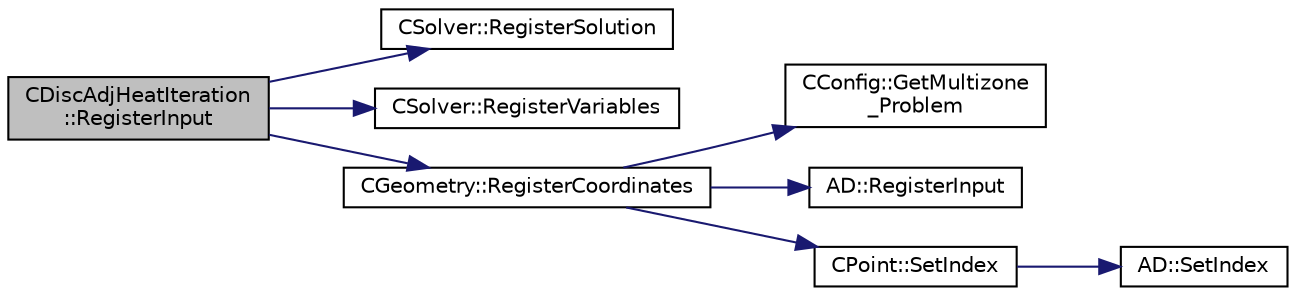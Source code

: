digraph "CDiscAdjHeatIteration::RegisterInput"
{
  edge [fontname="Helvetica",fontsize="10",labelfontname="Helvetica",labelfontsize="10"];
  node [fontname="Helvetica",fontsize="10",shape=record];
  rankdir="LR";
  Node91 [label="CDiscAdjHeatIteration\l::RegisterInput",height=0.2,width=0.4,color="black", fillcolor="grey75", style="filled", fontcolor="black"];
  Node91 -> Node92 [color="midnightblue",fontsize="10",style="solid",fontname="Helvetica"];
  Node92 [label="CSolver::RegisterSolution",height=0.2,width=0.4,color="black", fillcolor="white", style="filled",URL="$class_c_solver.html#afc316bafa66423b9c0a6391e1f4bb71e",tooltip="A virtual member. "];
  Node91 -> Node93 [color="midnightblue",fontsize="10",style="solid",fontname="Helvetica"];
  Node93 [label="CSolver::RegisterVariables",height=0.2,width=0.4,color="black", fillcolor="white", style="filled",URL="$class_c_solver.html#a39522e405ec20fdfe283a3b263c9ce3b",tooltip="A virtual member. "];
  Node91 -> Node94 [color="midnightblue",fontsize="10",style="solid",fontname="Helvetica"];
  Node94 [label="CGeometry::RegisterCoordinates",height=0.2,width=0.4,color="black", fillcolor="white", style="filled",URL="$class_c_geometry.html#a335405024cbc91d79429d60394d55af2",tooltip="Register the coordinates of the mesh nodes. "];
  Node94 -> Node95 [color="midnightblue",fontsize="10",style="solid",fontname="Helvetica"];
  Node95 [label="CConfig::GetMultizone\l_Problem",height=0.2,width=0.4,color="black", fillcolor="white", style="filled",URL="$class_c_config.html#ad9233b666b21e43c18592925be61cc9b",tooltip="Get whether the simulation we are running is a multizone simulation. "];
  Node94 -> Node96 [color="midnightblue",fontsize="10",style="solid",fontname="Helvetica"];
  Node96 [label="AD::RegisterInput",height=0.2,width=0.4,color="black", fillcolor="white", style="filled",URL="$namespace_a_d.html#a05310227c195f7e83d394ce9cae8b73e",tooltip="Registers the variable as an input and saves internal data (indices). I.e. as a leaf of the computati..."];
  Node94 -> Node97 [color="midnightblue",fontsize="10",style="solid",fontname="Helvetica"];
  Node97 [label="CPoint::SetIndex",height=0.2,width=0.4,color="black", fillcolor="white", style="filled",URL="$class_c_point.html#ab274f24d8f13b31f0150cabb388eac97",tooltip="Set the adjoint vector indices of Coord vector. "];
  Node97 -> Node98 [color="midnightblue",fontsize="10",style="solid",fontname="Helvetica"];
  Node98 [label="AD::SetIndex",height=0.2,width=0.4,color="black", fillcolor="white", style="filled",URL="$namespace_a_d.html#a93909396dd20444ea1ad3100003ff08c",tooltip="Evaluates and saves gradient data from a variable. "];
}
